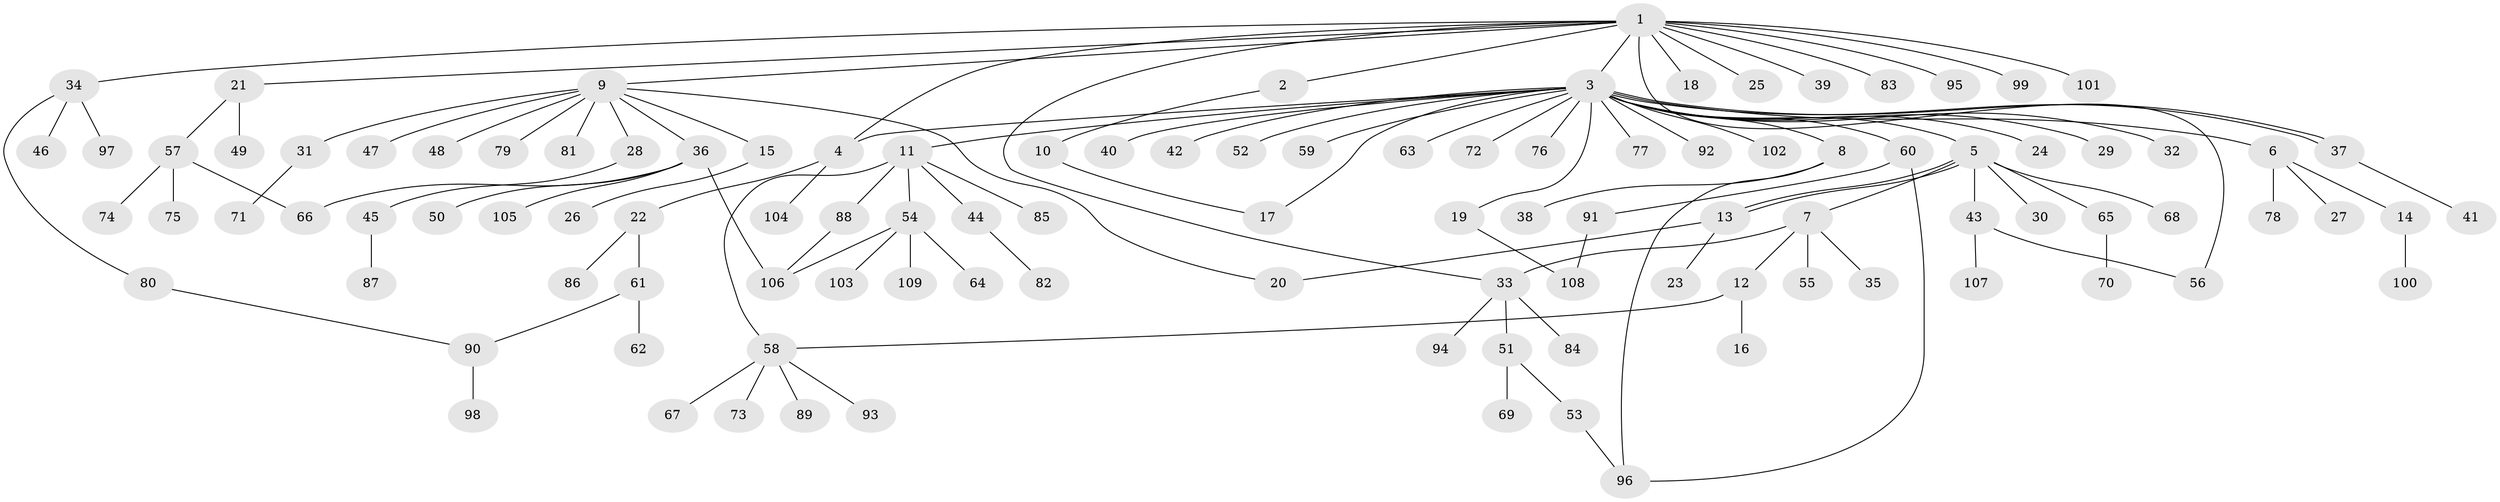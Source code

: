// coarse degree distribution, {14: 0.012987012987012988, 2: 0.23376623376623376, 22: 0.012987012987012988, 3: 0.1038961038961039, 6: 0.012987012987012988, 4: 0.05194805194805195, 9: 0.012987012987012988, 5: 0.025974025974025976, 1: 0.5324675324675324}
// Generated by graph-tools (version 1.1) at 2025/50/03/04/25 22:50:13]
// undirected, 109 vertices, 123 edges
graph export_dot {
  node [color=gray90,style=filled];
  1;
  2;
  3;
  4;
  5;
  6;
  7;
  8;
  9;
  10;
  11;
  12;
  13;
  14;
  15;
  16;
  17;
  18;
  19;
  20;
  21;
  22;
  23;
  24;
  25;
  26;
  27;
  28;
  29;
  30;
  31;
  32;
  33;
  34;
  35;
  36;
  37;
  38;
  39;
  40;
  41;
  42;
  43;
  44;
  45;
  46;
  47;
  48;
  49;
  50;
  51;
  52;
  53;
  54;
  55;
  56;
  57;
  58;
  59;
  60;
  61;
  62;
  63;
  64;
  65;
  66;
  67;
  68;
  69;
  70;
  71;
  72;
  73;
  74;
  75;
  76;
  77;
  78;
  79;
  80;
  81;
  82;
  83;
  84;
  85;
  86;
  87;
  88;
  89;
  90;
  91;
  92;
  93;
  94;
  95;
  96;
  97;
  98;
  99;
  100;
  101;
  102;
  103;
  104;
  105;
  106;
  107;
  108;
  109;
  1 -- 2;
  1 -- 3;
  1 -- 4;
  1 -- 9;
  1 -- 18;
  1 -- 21;
  1 -- 25;
  1 -- 33;
  1 -- 34;
  1 -- 39;
  1 -- 56;
  1 -- 83;
  1 -- 95;
  1 -- 99;
  1 -- 101;
  2 -- 10;
  3 -- 4;
  3 -- 5;
  3 -- 6;
  3 -- 8;
  3 -- 11;
  3 -- 17;
  3 -- 19;
  3 -- 24;
  3 -- 29;
  3 -- 32;
  3 -- 37;
  3 -- 37;
  3 -- 40;
  3 -- 42;
  3 -- 52;
  3 -- 59;
  3 -- 60;
  3 -- 63;
  3 -- 72;
  3 -- 76;
  3 -- 77;
  3 -- 92;
  3 -- 102;
  4 -- 22;
  4 -- 104;
  5 -- 7;
  5 -- 13;
  5 -- 13;
  5 -- 30;
  5 -- 43;
  5 -- 65;
  5 -- 68;
  6 -- 14;
  6 -- 27;
  6 -- 78;
  7 -- 12;
  7 -- 33;
  7 -- 35;
  7 -- 55;
  8 -- 38;
  8 -- 96;
  9 -- 15;
  9 -- 20;
  9 -- 28;
  9 -- 31;
  9 -- 36;
  9 -- 47;
  9 -- 48;
  9 -- 79;
  9 -- 81;
  10 -- 17;
  11 -- 44;
  11 -- 54;
  11 -- 58;
  11 -- 85;
  11 -- 88;
  12 -- 16;
  12 -- 58;
  13 -- 20;
  13 -- 23;
  14 -- 100;
  15 -- 26;
  19 -- 108;
  21 -- 49;
  21 -- 57;
  22 -- 61;
  22 -- 86;
  28 -- 45;
  31 -- 71;
  33 -- 51;
  33 -- 84;
  33 -- 94;
  34 -- 46;
  34 -- 80;
  34 -- 97;
  36 -- 50;
  36 -- 66;
  36 -- 105;
  36 -- 106;
  37 -- 41;
  43 -- 56;
  43 -- 107;
  44 -- 82;
  45 -- 87;
  51 -- 53;
  51 -- 69;
  53 -- 96;
  54 -- 64;
  54 -- 103;
  54 -- 106;
  54 -- 109;
  57 -- 66;
  57 -- 74;
  57 -- 75;
  58 -- 67;
  58 -- 73;
  58 -- 89;
  58 -- 93;
  60 -- 91;
  60 -- 96;
  61 -- 62;
  61 -- 90;
  65 -- 70;
  80 -- 90;
  88 -- 106;
  90 -- 98;
  91 -- 108;
}
